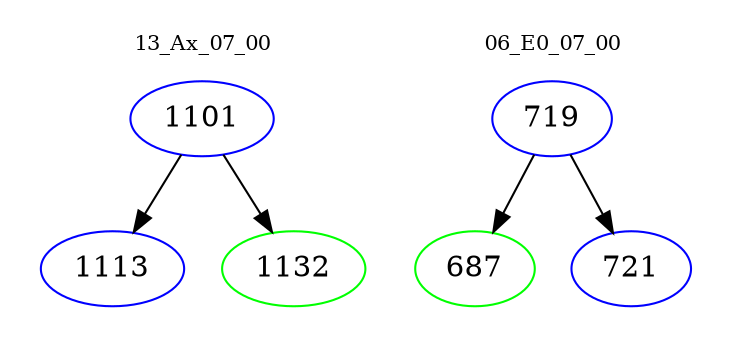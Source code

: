 digraph{
subgraph cluster_0 {
color = white
label = "13_Ax_07_00";
fontsize=10;
T0_1101 [label="1101", color="blue"]
T0_1101 -> T0_1113 [color="black"]
T0_1113 [label="1113", color="blue"]
T0_1101 -> T0_1132 [color="black"]
T0_1132 [label="1132", color="green"]
}
subgraph cluster_1 {
color = white
label = "06_E0_07_00";
fontsize=10;
T1_719 [label="719", color="blue"]
T1_719 -> T1_687 [color="black"]
T1_687 [label="687", color="green"]
T1_719 -> T1_721 [color="black"]
T1_721 [label="721", color="blue"]
}
}
